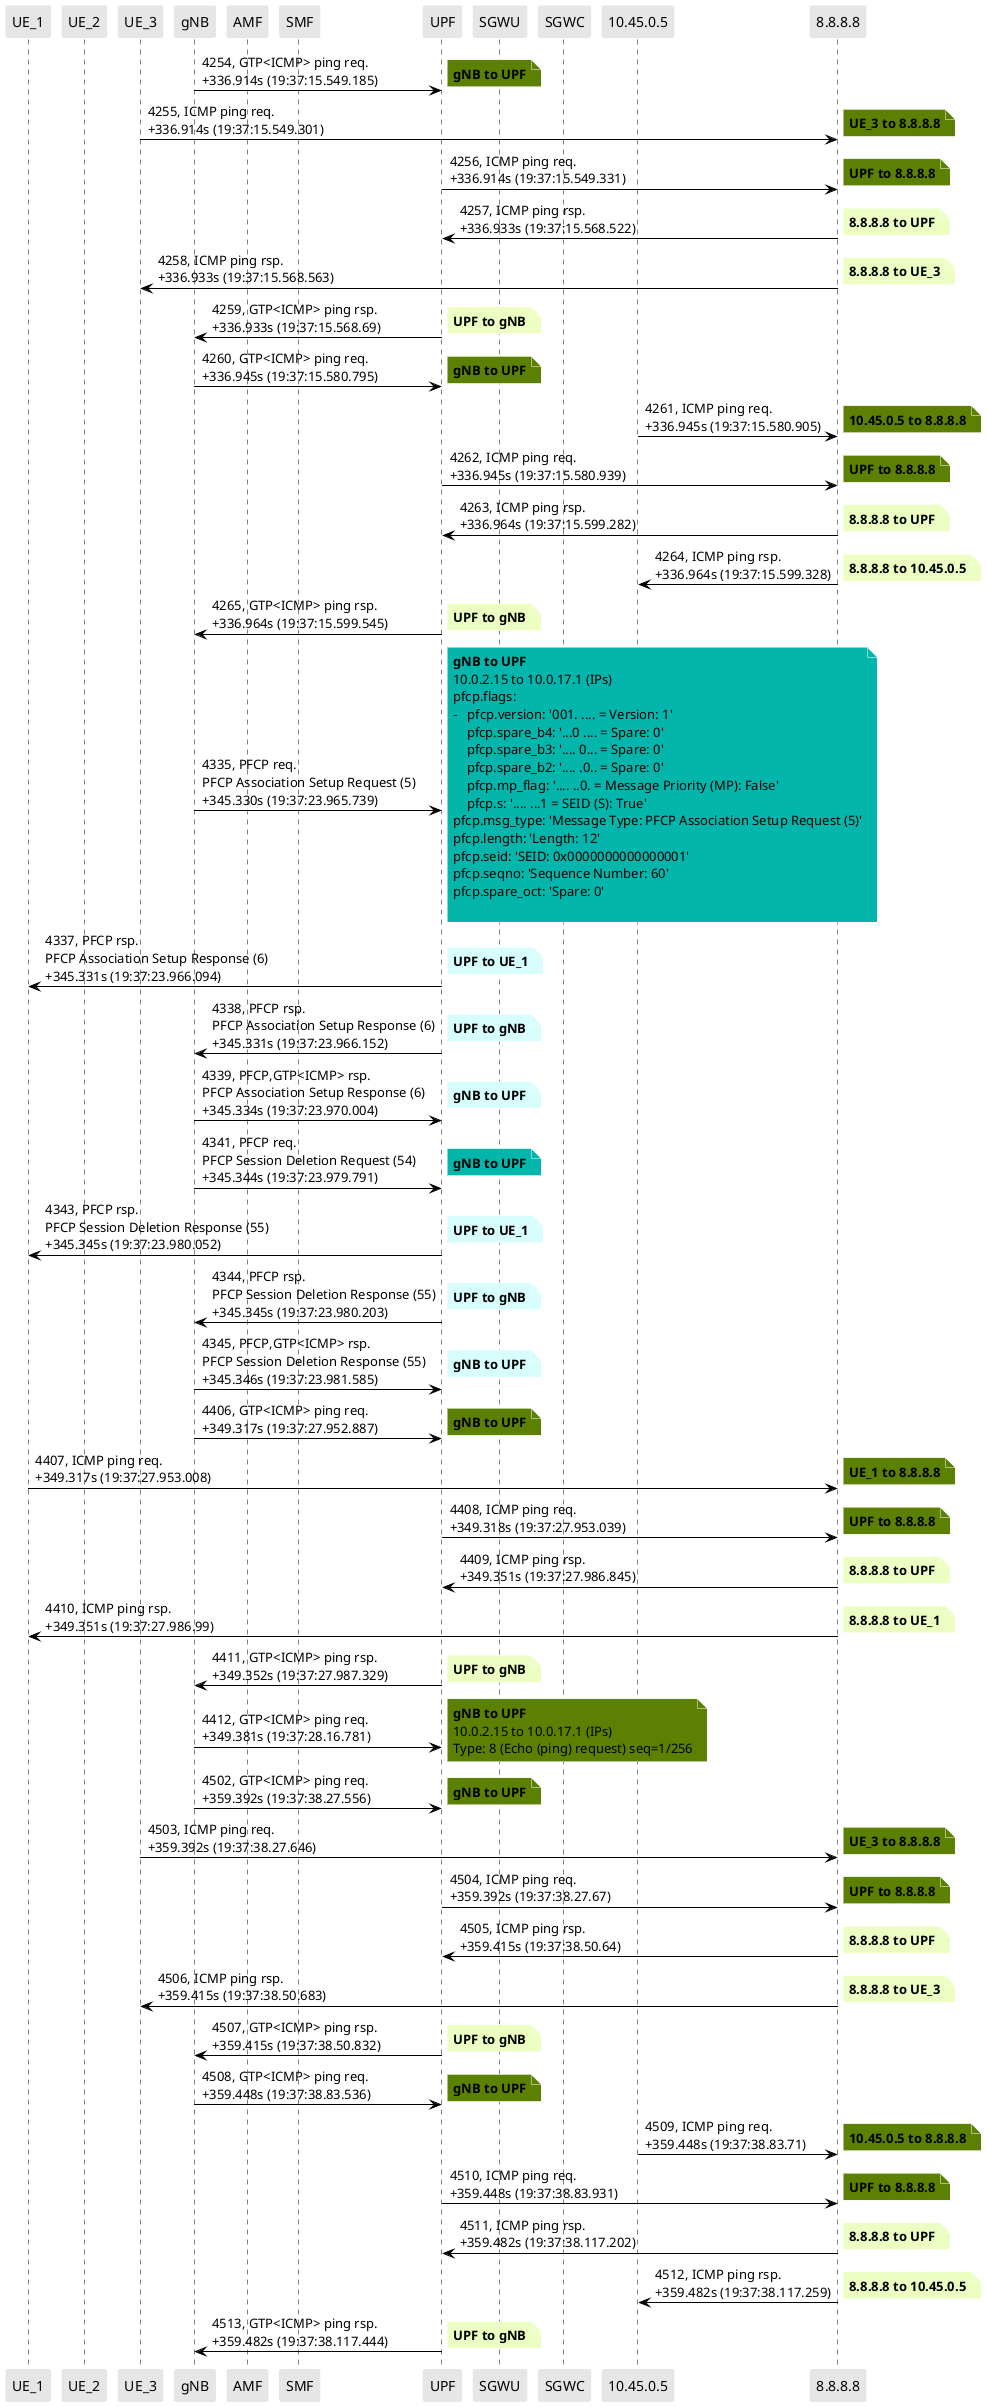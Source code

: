 @startuml
skinparam shadowing false
skinparam NoteBorderColor white
skinparam sequence {
    ArrowColor black
    LifeLineBorderColor black
    LifeLineBackgroundColor black
    ParticipantBorderColor white
    ParticipantBackgroundColor #e6e6e6
}
participant "UE_1"
participant "UE_2"
participant "UE_3"
participant "gNB"
participant "AMF"
participant "SMF"
participant "UPF"
participant "SGWU"
participant "SGWC"
participant "10.45.0.5"
participant "8.8.8.8"

"gNB" -> "UPF": 4254, GTP<ICMP> ping req.\n+336.914s (19:37:15.549.185)

note right #5C8001
**gNB to UPF**
end note

"UE_3" -> "8.8.8.8": 4255, ICMP ping req.\n+336.914s (19:37:15.549.301)

note right #5C8001
**UE_3 to 8.8.8.8**
end note

"UPF" -> "8.8.8.8": 4256, ICMP ping req.\n+336.914s (19:37:15.549.331)

note right #5C8001
**UPF to 8.8.8.8**
end note

"8.8.8.8" -> "UPF": 4257, ICMP ping rsp.\n+336.933s (19:37:15.568.522)

note right #EDFEC2
**8.8.8.8 to UPF**
end note

"8.8.8.8" -> "UE_3": 4258, ICMP ping rsp.\n+336.933s (19:37:15.568.563)

note right #EDFEC2
**8.8.8.8 to UE_3**
end note

"UPF" -> "gNB": 4259, GTP<ICMP> ping rsp.\n+336.933s (19:37:15.568.69)

note right #EDFEC2
**UPF to gNB**
end note

"gNB" -> "UPF": 4260, GTP<ICMP> ping req.\n+336.945s (19:37:15.580.795)

note right #5C8001
**gNB to UPF**
end note

"10.45.0.5" -> "8.8.8.8": 4261, ICMP ping req.\n+336.945s (19:37:15.580.905)

note right #5C8001
**10.45.0.5 to 8.8.8.8**
end note

"UPF" -> "8.8.8.8": 4262, ICMP ping req.\n+336.945s (19:37:15.580.939)

note right #5C8001
**UPF to 8.8.8.8**
end note

"8.8.8.8" -> "UPF": 4263, ICMP ping rsp.\n+336.964s (19:37:15.599.282)

note right #EDFEC2
**8.8.8.8 to UPF**
end note

"8.8.8.8" -> "10.45.0.5": 4264, ICMP ping rsp.\n+336.964s (19:37:15.599.328)

note right #EDFEC2
**8.8.8.8 to 10.45.0.5**
end note

"UPF" -> "gNB": 4265, GTP<ICMP> ping rsp.\n+336.964s (19:37:15.599.545)

note right #EDFEC2
**UPF to gNB**
end note

"gNB" -> "UPF": 4335, PFCP req.\nPFCP Association Setup Request (5)\n+345.330s (19:37:23.965.739)

note right #03B5AA
**gNB to UPF**
10.0.2.15 to 10.0.17.1 (IPs)
pfcp.flags:
-   pfcp.version: '001. .... = Version: 1'
    pfcp.spare_b4: '...0 .... = Spare: 0'
    pfcp.spare_b3: '.... 0... = Spare: 0'
    pfcp.spare_b2: '.... .0.. = Spare: 0'
    pfcp.mp_flag: '.... ..0. = Message Priority (MP): False'
    pfcp.s: '.... ...1 = SEID (S): True'
pfcp.msg_type: 'Message Type: PFCP Association Setup Request (5)'
pfcp.length: 'Length: 12'
pfcp.seid: 'SEID: 0x0000000000000001'
pfcp.seqno: 'Sequence Number: 60'
pfcp.spare_oct: 'Spare: 0'

end note

"UPF" -> "UE_1": 4337, PFCP rsp.\nPFCP Association Setup Response (6)\n+345.331s (19:37:23.966.094)

note right #D7FEFC
**UPF to UE_1**
end note

"UPF" -> "gNB": 4338, PFCP rsp.\nPFCP Association Setup Response (6)\n+345.331s (19:37:23.966.152)

note right #D7FEFC
**UPF to gNB**
end note

"gNB" -> "UPF": 4339, PFCP,GTP<ICMP> rsp.\nPFCP Association Setup Response (6)\n+345.334s (19:37:23.970.004)

note right #D7FEFC
**gNB to UPF**
end note

"gNB" -> "UPF": 4341, PFCP req.\nPFCP Session Deletion Request (54)\n+345.344s (19:37:23.979.791)

note right #03B5AA
**gNB to UPF**
end note

"UPF" -> "UE_1": 4343, PFCP rsp.\nPFCP Session Deletion Response (55)\n+345.345s (19:37:23.980.052)

note right #D7FEFC
**UPF to UE_1**
end note

"UPF" -> "gNB": 4344, PFCP rsp.\nPFCP Session Deletion Response (55)\n+345.345s (19:37:23.980.203)

note right #D7FEFC
**UPF to gNB**
end note

"gNB" -> "UPF": 4345, PFCP,GTP<ICMP> rsp.\nPFCP Session Deletion Response (55)\n+345.346s (19:37:23.981.585)

note right #D7FEFC
**gNB to UPF**
end note

"gNB" -> "UPF": 4406, GTP<ICMP> ping req.\n+349.317s (19:37:27.952.887)

note right #5C8001
**gNB to UPF**
end note

"UE_1" -> "8.8.8.8": 4407, ICMP ping req.\n+349.317s (19:37:27.953.008)

note right #5C8001
**UE_1 to 8.8.8.8**
end note

"UPF" -> "8.8.8.8": 4408, ICMP ping req.\n+349.318s (19:37:27.953.039)

note right #5C8001
**UPF to 8.8.8.8**
end note

"8.8.8.8" -> "UPF": 4409, ICMP ping rsp.\n+349.351s (19:37:27.986.845)

note right #EDFEC2
**8.8.8.8 to UPF**
end note

"8.8.8.8" -> "UE_1": 4410, ICMP ping rsp.\n+349.351s (19:37:27.986.99)

note right #EDFEC2
**8.8.8.8 to UE_1**
end note

"UPF" -> "gNB": 4411, GTP<ICMP> ping rsp.\n+349.352s (19:37:27.987.329)

note right #EDFEC2
**UPF to gNB**
end note

"gNB" -> "UPF": 4412, GTP<ICMP> ping req.\n+349.381s (19:37:28.16.781)

note right #5C8001
**gNB to UPF**
10.0.2.15 to 10.0.17.1 (IPs)
Type: 8 (Echo (ping) request) seq=1/256
end note

"gNB" -> "UPF": 4502, GTP<ICMP> ping req.\n+359.392s (19:37:38.27.556)

note right #5C8001
**gNB to UPF**
end note

"UE_3" -> "8.8.8.8": 4503, ICMP ping req.\n+359.392s (19:37:38.27.646)

note right #5C8001
**UE_3 to 8.8.8.8**
end note

"UPF" -> "8.8.8.8": 4504, ICMP ping req.\n+359.392s (19:37:38.27.67)

note right #5C8001
**UPF to 8.8.8.8**
end note

"8.8.8.8" -> "UPF": 4505, ICMP ping rsp.\n+359.415s (19:37:38.50.64)

note right #EDFEC2
**8.8.8.8 to UPF**
end note

"8.8.8.8" -> "UE_3": 4506, ICMP ping rsp.\n+359.415s (19:37:38.50.683)

note right #EDFEC2
**8.8.8.8 to UE_3**
end note

"UPF" -> "gNB": 4507, GTP<ICMP> ping rsp.\n+359.415s (19:37:38.50.832)

note right #EDFEC2
**UPF to gNB**
end note

"gNB" -> "UPF": 4508, GTP<ICMP> ping req.\n+359.448s (19:37:38.83.536)

note right #5C8001
**gNB to UPF**
end note

"10.45.0.5" -> "8.8.8.8": 4509, ICMP ping req.\n+359.448s (19:37:38.83.71)

note right #5C8001
**10.45.0.5 to 8.8.8.8**
end note

"UPF" -> "8.8.8.8": 4510, ICMP ping req.\n+359.448s (19:37:38.83.931)

note right #5C8001
**UPF to 8.8.8.8**
end note

"8.8.8.8" -> "UPF": 4511, ICMP ping rsp.\n+359.482s (19:37:38.117.202)

note right #EDFEC2
**8.8.8.8 to UPF**
end note

"8.8.8.8" -> "10.45.0.5": 4512, ICMP ping rsp.\n+359.482s (19:37:38.117.259)

note right #EDFEC2
**8.8.8.8 to 10.45.0.5**
end note

"UPF" -> "gNB": 4513, GTP<ICMP> ping rsp.\n+359.482s (19:37:38.117.444)

note right #EDFEC2
**UPF to gNB**
end note

@enduml

